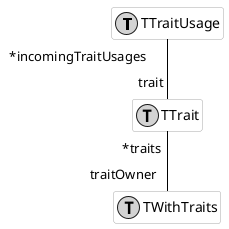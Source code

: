 @startumlhide empty membersskinparam class {  BackgroundColor white  ArrowColor black  BorderColor darkGray}class TTraitUsage << (T,lightGrey) >> {}class TWithTraits << (T,lightGrey) >> {}class TTrait << (T,lightGrey) >> {}TTraitUsage " *incomingTraitUsages" -- "trait" TTraitTTrait " *traits" -- "traitOwner" TWithTraits@enduml